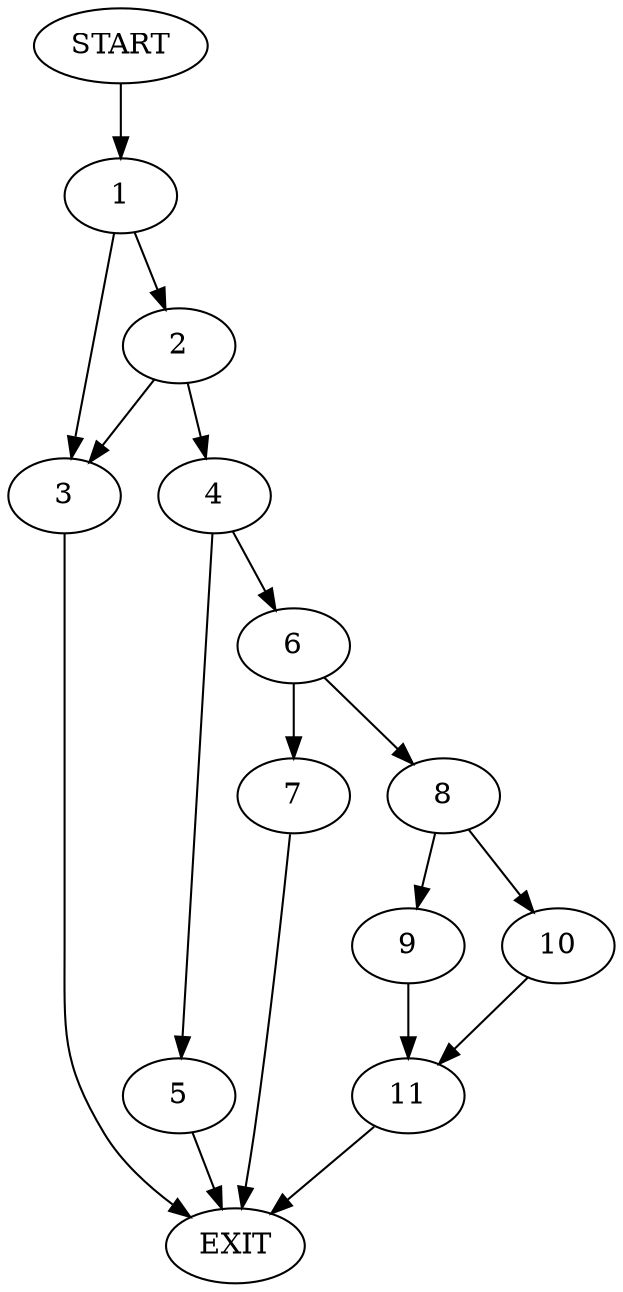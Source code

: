 digraph {
0 [label="START"]
12 [label="EXIT"]
0 -> 1
1 -> 2
1 -> 3
2 -> 4
2 -> 3
3 -> 12
4 -> 5
4 -> 6
6 -> 7
6 -> 8
5 -> 12
7 -> 12
8 -> 9
8 -> 10
10 -> 11
9 -> 11
11 -> 12
}
